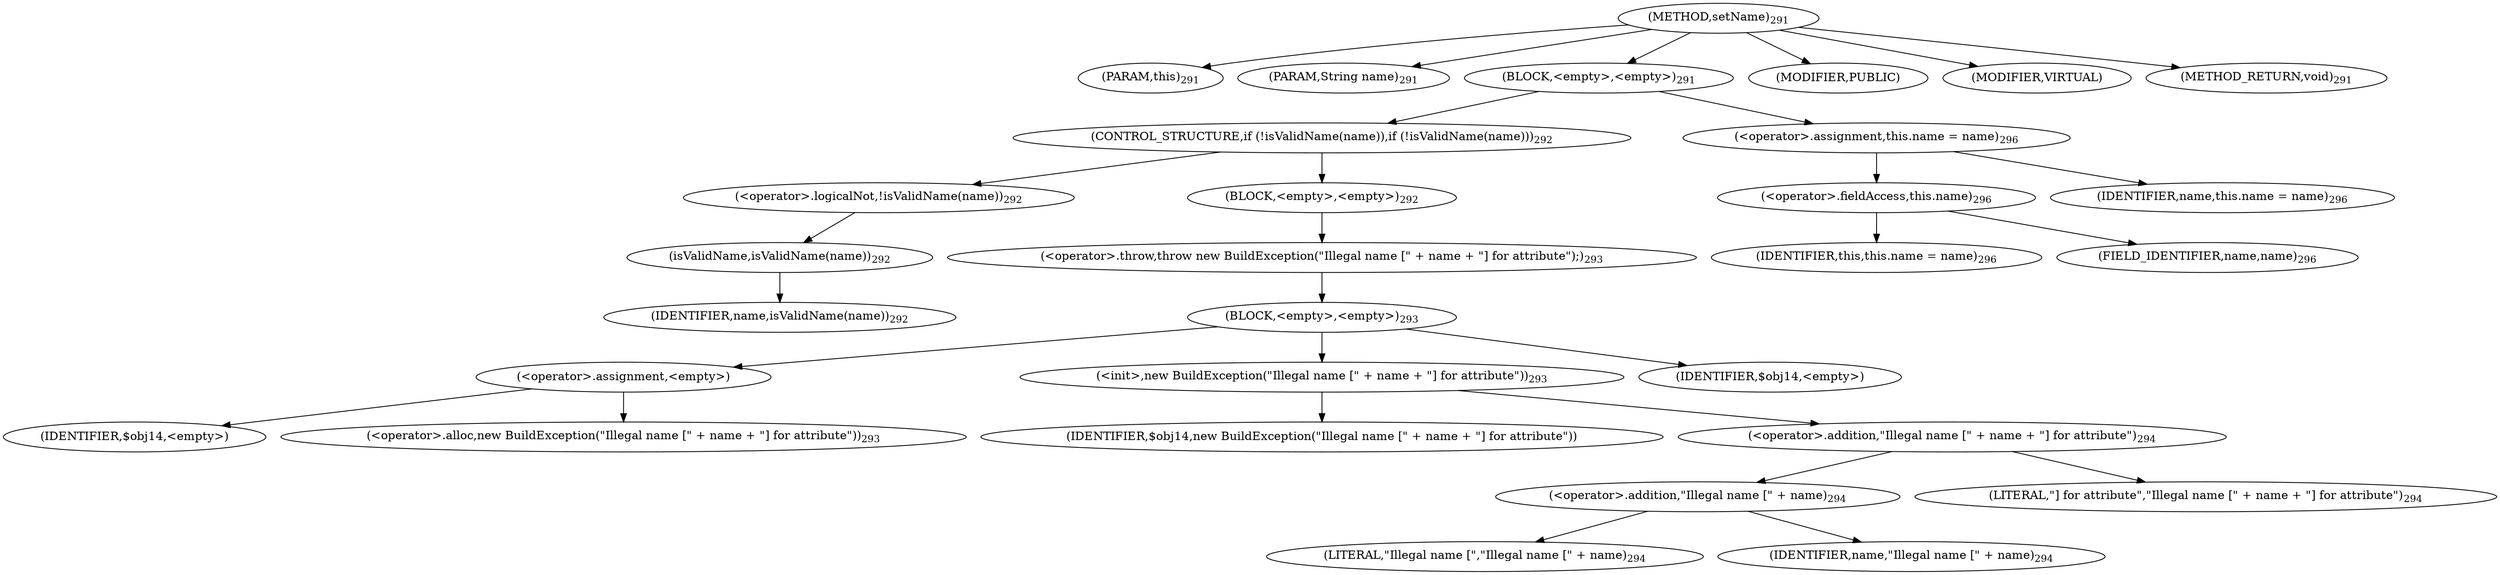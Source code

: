 digraph "setName" {  
"597" [label = <(METHOD,setName)<SUB>291</SUB>> ]
"34" [label = <(PARAM,this)<SUB>291</SUB>> ]
"598" [label = <(PARAM,String name)<SUB>291</SUB>> ]
"599" [label = <(BLOCK,&lt;empty&gt;,&lt;empty&gt;)<SUB>291</SUB>> ]
"600" [label = <(CONTROL_STRUCTURE,if (!isValidName(name)),if (!isValidName(name)))<SUB>292</SUB>> ]
"601" [label = <(&lt;operator&gt;.logicalNot,!isValidName(name))<SUB>292</SUB>> ]
"602" [label = <(isValidName,isValidName(name))<SUB>292</SUB>> ]
"603" [label = <(IDENTIFIER,name,isValidName(name))<SUB>292</SUB>> ]
"604" [label = <(BLOCK,&lt;empty&gt;,&lt;empty&gt;)<SUB>292</SUB>> ]
"605" [label = <(&lt;operator&gt;.throw,throw new BuildException(&quot;Illegal name [&quot; + name + &quot;] for attribute&quot;);)<SUB>293</SUB>> ]
"606" [label = <(BLOCK,&lt;empty&gt;,&lt;empty&gt;)<SUB>293</SUB>> ]
"607" [label = <(&lt;operator&gt;.assignment,&lt;empty&gt;)> ]
"608" [label = <(IDENTIFIER,$obj14,&lt;empty&gt;)> ]
"609" [label = <(&lt;operator&gt;.alloc,new BuildException(&quot;Illegal name [&quot; + name + &quot;] for attribute&quot;))<SUB>293</SUB>> ]
"610" [label = <(&lt;init&gt;,new BuildException(&quot;Illegal name [&quot; + name + &quot;] for attribute&quot;))<SUB>293</SUB>> ]
"611" [label = <(IDENTIFIER,$obj14,new BuildException(&quot;Illegal name [&quot; + name + &quot;] for attribute&quot;))> ]
"612" [label = <(&lt;operator&gt;.addition,&quot;Illegal name [&quot; + name + &quot;] for attribute&quot;)<SUB>294</SUB>> ]
"613" [label = <(&lt;operator&gt;.addition,&quot;Illegal name [&quot; + name)<SUB>294</SUB>> ]
"614" [label = <(LITERAL,&quot;Illegal name [&quot;,&quot;Illegal name [&quot; + name)<SUB>294</SUB>> ]
"615" [label = <(IDENTIFIER,name,&quot;Illegal name [&quot; + name)<SUB>294</SUB>> ]
"616" [label = <(LITERAL,&quot;] for attribute&quot;,&quot;Illegal name [&quot; + name + &quot;] for attribute&quot;)<SUB>294</SUB>> ]
"617" [label = <(IDENTIFIER,$obj14,&lt;empty&gt;)> ]
"618" [label = <(&lt;operator&gt;.assignment,this.name = name)<SUB>296</SUB>> ]
"619" [label = <(&lt;operator&gt;.fieldAccess,this.name)<SUB>296</SUB>> ]
"33" [label = <(IDENTIFIER,this,this.name = name)<SUB>296</SUB>> ]
"620" [label = <(FIELD_IDENTIFIER,name,name)<SUB>296</SUB>> ]
"621" [label = <(IDENTIFIER,name,this.name = name)<SUB>296</SUB>> ]
"622" [label = <(MODIFIER,PUBLIC)> ]
"623" [label = <(MODIFIER,VIRTUAL)> ]
"624" [label = <(METHOD_RETURN,void)<SUB>291</SUB>> ]
  "597" -> "34" 
  "597" -> "598" 
  "597" -> "599" 
  "597" -> "622" 
  "597" -> "623" 
  "597" -> "624" 
  "599" -> "600" 
  "599" -> "618" 
  "600" -> "601" 
  "600" -> "604" 
  "601" -> "602" 
  "602" -> "603" 
  "604" -> "605" 
  "605" -> "606" 
  "606" -> "607" 
  "606" -> "610" 
  "606" -> "617" 
  "607" -> "608" 
  "607" -> "609" 
  "610" -> "611" 
  "610" -> "612" 
  "612" -> "613" 
  "612" -> "616" 
  "613" -> "614" 
  "613" -> "615" 
  "618" -> "619" 
  "618" -> "621" 
  "619" -> "33" 
  "619" -> "620" 
}
